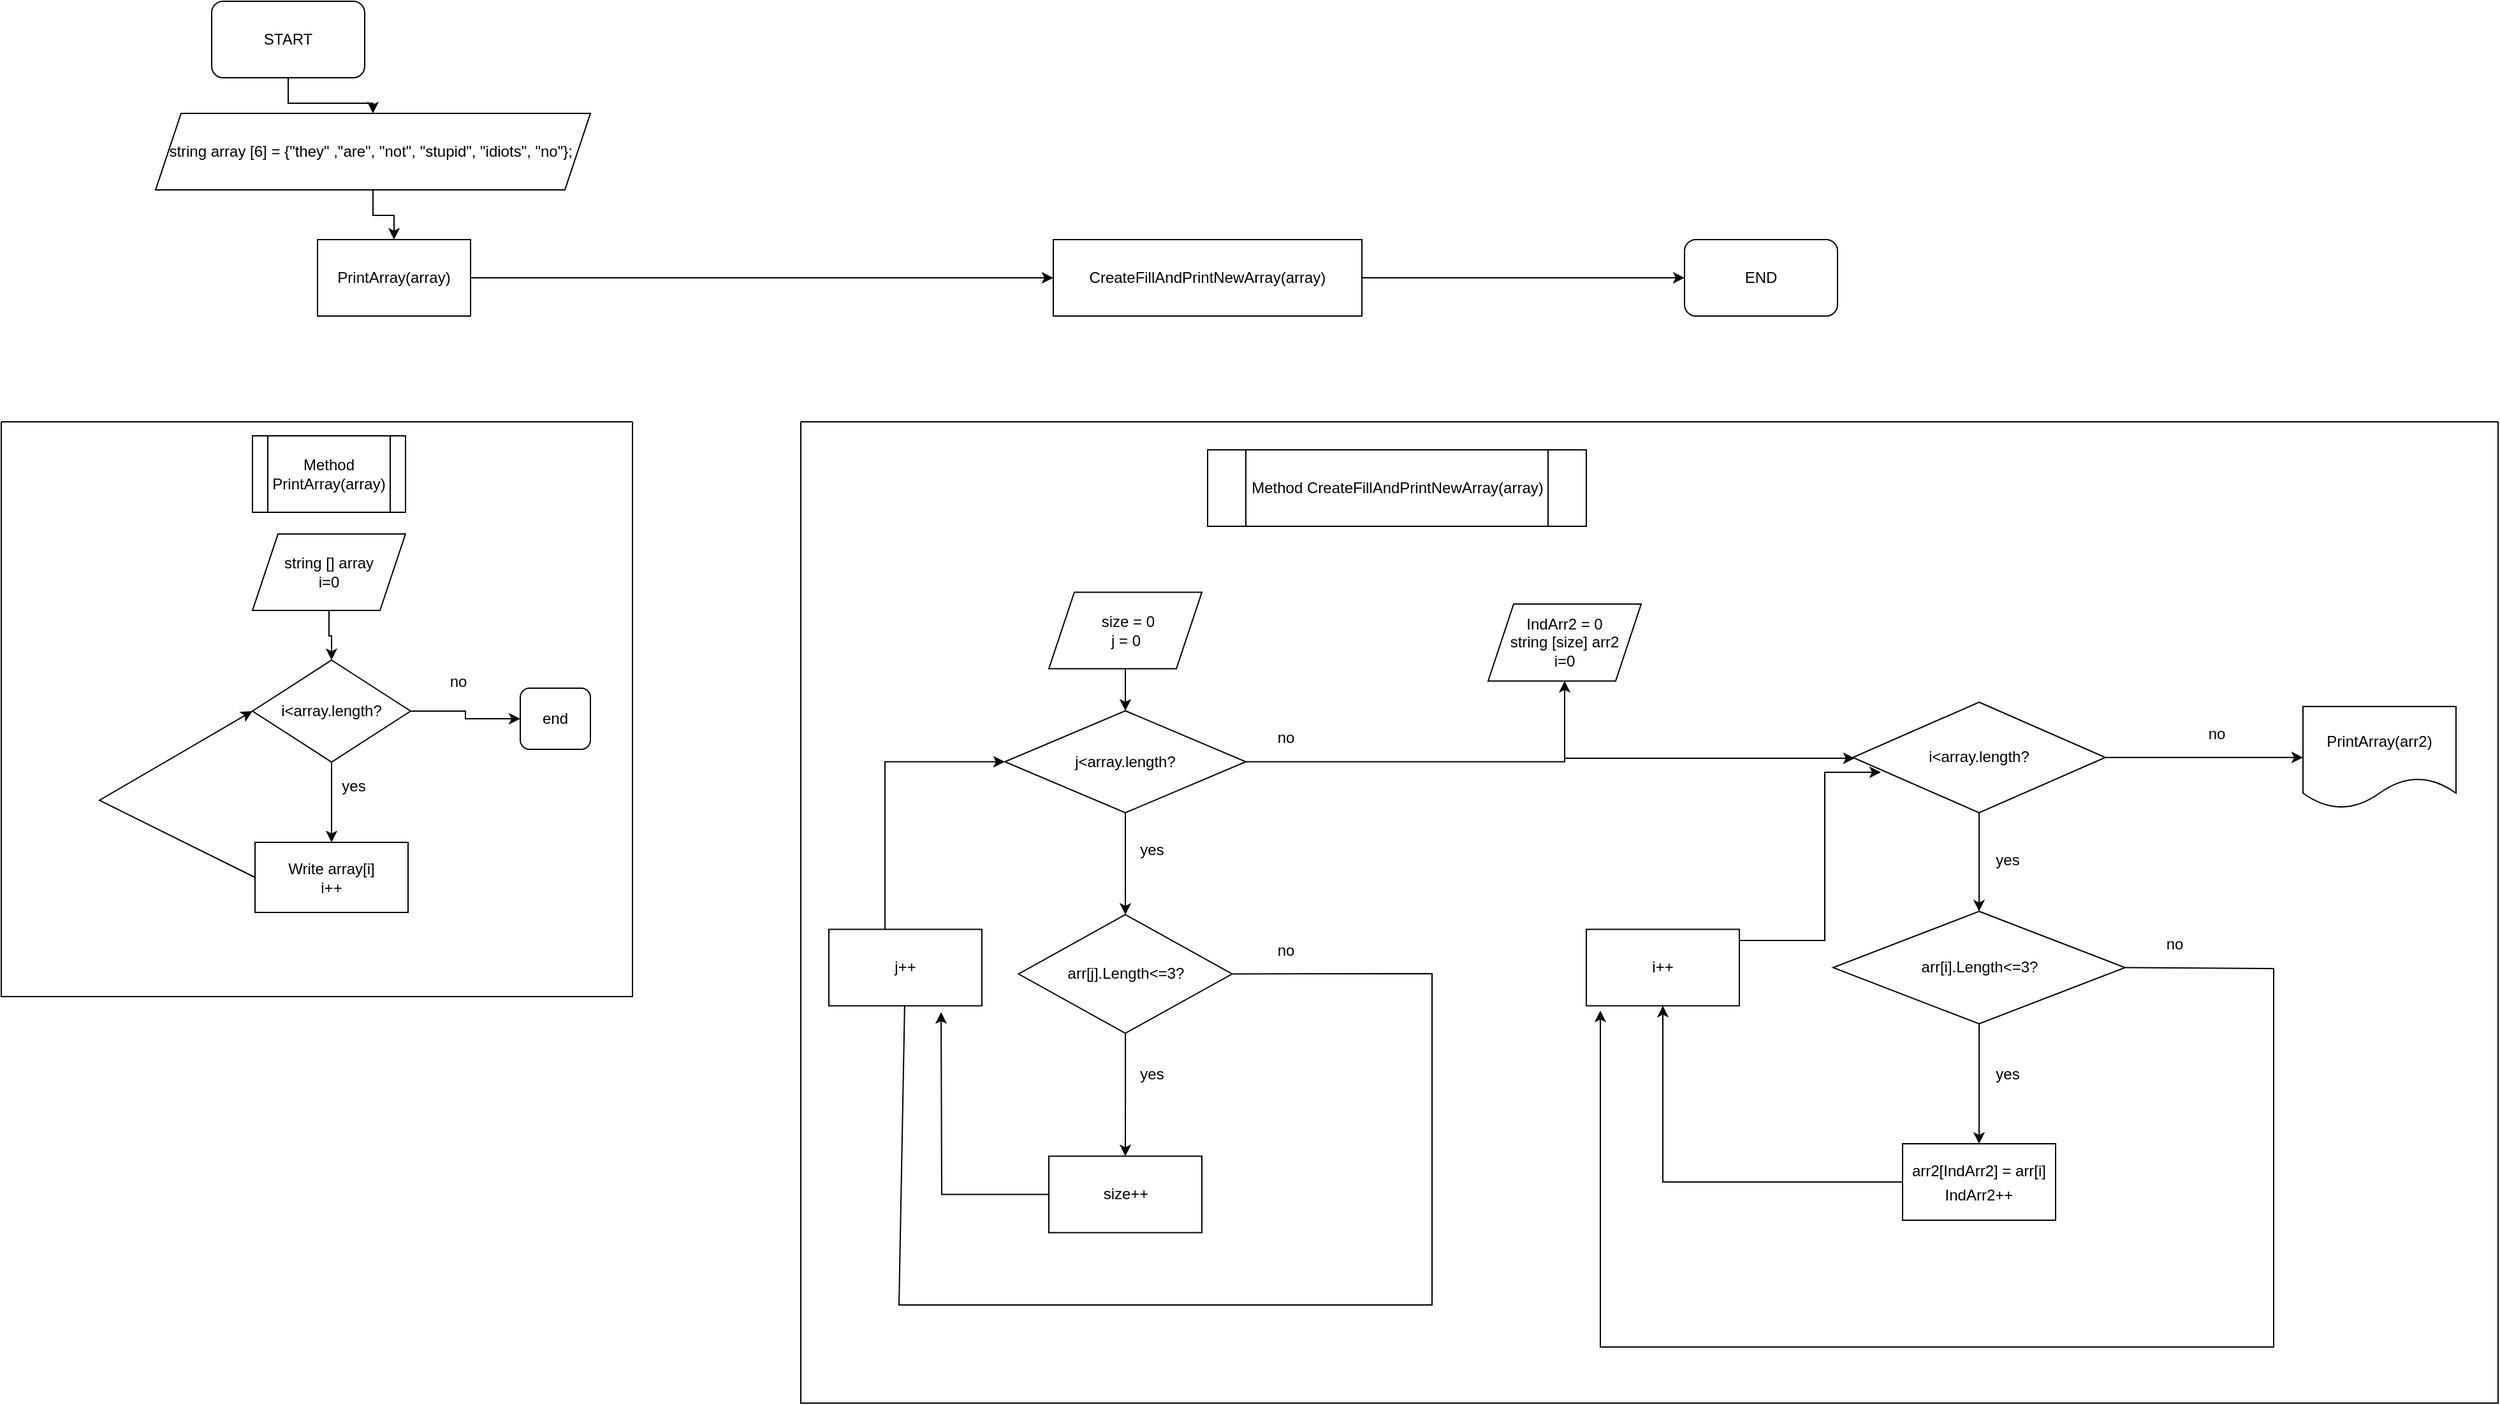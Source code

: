 <mxfile version="21.3.6" type="device">
  <diagram id="C5RBs43oDa-KdzZeNtuy" name="Page-1">
    <mxGraphModel dx="1469" dy="881" grid="1" gridSize="11" guides="1" tooltips="1" connect="1" arrows="1" fold="1" page="1" pageScale="1" pageWidth="3300" pageHeight="2339" math="0" shadow="0">
      <root>
        <mxCell id="WIyWlLk6GJQsqaUBKTNV-0" />
        <mxCell id="WIyWlLk6GJQsqaUBKTNV-1" parent="WIyWlLk6GJQsqaUBKTNV-0" />
        <mxCell id="5X2I-gzt8t5ni0eGybi9-255" style="edgeStyle=orthogonalEdgeStyle;rounded=0;orthogonalLoop=1;jettySize=auto;html=1;entryX=0.5;entryY=0;entryDx=0;entryDy=0;" edge="1" parent="WIyWlLk6GJQsqaUBKTNV-1" source="5X2I-gzt8t5ni0eGybi9-253" target="5X2I-gzt8t5ni0eGybi9-254">
          <mxGeometry relative="1" as="geometry" />
        </mxCell>
        <mxCell id="5X2I-gzt8t5ni0eGybi9-253" value="START" style="rounded=1;whiteSpace=wrap;html=1;" vertex="1" parent="WIyWlLk6GJQsqaUBKTNV-1">
          <mxGeometry x="396" y="33" width="120" height="60" as="geometry" />
        </mxCell>
        <mxCell id="5X2I-gzt8t5ni0eGybi9-257" style="edgeStyle=orthogonalEdgeStyle;rounded=0;orthogonalLoop=1;jettySize=auto;html=1;entryX=0.5;entryY=0;entryDx=0;entryDy=0;" edge="1" parent="WIyWlLk6GJQsqaUBKTNV-1" source="5X2I-gzt8t5ni0eGybi9-254" target="5X2I-gzt8t5ni0eGybi9-256">
          <mxGeometry relative="1" as="geometry" />
        </mxCell>
        <mxCell id="5X2I-gzt8t5ni0eGybi9-254" value="string array [6] =&amp;nbsp;{&quot;they&quot; ,&quot;are&quot;, &quot;not&quot;, &quot;stupid&quot;, &quot;idiots&quot;, &quot;no&quot;};&amp;nbsp;" style="shape=parallelogram;perimeter=parallelogramPerimeter;whiteSpace=wrap;html=1;fixedSize=1;" vertex="1" parent="WIyWlLk6GJQsqaUBKTNV-1">
          <mxGeometry x="352" y="121" width="341" height="60" as="geometry" />
        </mxCell>
        <mxCell id="5X2I-gzt8t5ni0eGybi9-286" style="edgeStyle=orthogonalEdgeStyle;rounded=0;orthogonalLoop=1;jettySize=auto;html=1;entryX=0;entryY=0.5;entryDx=0;entryDy=0;" edge="1" parent="WIyWlLk6GJQsqaUBKTNV-1" source="5X2I-gzt8t5ni0eGybi9-256" target="5X2I-gzt8t5ni0eGybi9-285">
          <mxGeometry relative="1" as="geometry" />
        </mxCell>
        <mxCell id="5X2I-gzt8t5ni0eGybi9-256" value="PrintArray(array)" style="rounded=0;whiteSpace=wrap;html=1;" vertex="1" parent="WIyWlLk6GJQsqaUBKTNV-1">
          <mxGeometry x="479" y="220" width="120" height="60" as="geometry" />
        </mxCell>
        <mxCell id="5X2I-gzt8t5ni0eGybi9-258" value="" style="swimlane;startSize=0;" vertex="1" parent="WIyWlLk6GJQsqaUBKTNV-1">
          <mxGeometry x="231" y="363" width="495" height="451" as="geometry">
            <mxRectangle x="-55" y="319" width="55" height="44" as="alternateBounds" />
          </mxGeometry>
        </mxCell>
        <mxCell id="5X2I-gzt8t5ni0eGybi9-259" value="Method PrintArray(array)" style="shape=process;whiteSpace=wrap;html=1;backgroundOutline=1;" vertex="1" parent="5X2I-gzt8t5ni0eGybi9-258">
          <mxGeometry x="197" y="11" width="120" height="60" as="geometry" />
        </mxCell>
        <mxCell id="5X2I-gzt8t5ni0eGybi9-265" style="edgeStyle=orthogonalEdgeStyle;rounded=0;orthogonalLoop=1;jettySize=auto;html=1;entryX=0.5;entryY=0;entryDx=0;entryDy=0;" edge="1" parent="5X2I-gzt8t5ni0eGybi9-258" source="5X2I-gzt8t5ni0eGybi9-260" target="5X2I-gzt8t5ni0eGybi9-261">
          <mxGeometry relative="1" as="geometry" />
        </mxCell>
        <mxCell id="5X2I-gzt8t5ni0eGybi9-260" value="string [] array&lt;br&gt;i=0" style="shape=parallelogram;perimeter=parallelogramPerimeter;whiteSpace=wrap;html=1;fixedSize=1;" vertex="1" parent="5X2I-gzt8t5ni0eGybi9-258">
          <mxGeometry x="197" y="88" width="120" height="60" as="geometry" />
        </mxCell>
        <mxCell id="5X2I-gzt8t5ni0eGybi9-269" style="edgeStyle=orthogonalEdgeStyle;rounded=0;orthogonalLoop=1;jettySize=auto;html=1;entryX=0;entryY=0.5;entryDx=0;entryDy=0;" edge="1" parent="5X2I-gzt8t5ni0eGybi9-258" source="5X2I-gzt8t5ni0eGybi9-261" target="5X2I-gzt8t5ni0eGybi9-268">
          <mxGeometry relative="1" as="geometry" />
        </mxCell>
        <mxCell id="5X2I-gzt8t5ni0eGybi9-261" value="i&amp;lt;array.length?" style="rhombus;whiteSpace=wrap;html=1;" vertex="1" parent="5X2I-gzt8t5ni0eGybi9-258">
          <mxGeometry x="197" y="187" width="124" height="80" as="geometry" />
        </mxCell>
        <mxCell id="5X2I-gzt8t5ni0eGybi9-262" value="Write array[i]&lt;br&gt;i++" style="rounded=0;whiteSpace=wrap;html=1;" vertex="1" parent="5X2I-gzt8t5ni0eGybi9-258">
          <mxGeometry x="199" y="330" width="120" height="55" as="geometry" />
        </mxCell>
        <mxCell id="5X2I-gzt8t5ni0eGybi9-264" value="yes" style="text;html=1;align=center;verticalAlign=middle;resizable=0;points=[];autosize=1;strokeColor=none;fillColor=none;" vertex="1" parent="5X2I-gzt8t5ni0eGybi9-258">
          <mxGeometry x="253.5" y="269.5" width="44" height="33" as="geometry" />
        </mxCell>
        <mxCell id="5X2I-gzt8t5ni0eGybi9-268" value="end" style="rounded=1;whiteSpace=wrap;html=1;" vertex="1" parent="5X2I-gzt8t5ni0eGybi9-258">
          <mxGeometry x="407" y="209" width="55" height="48" as="geometry" />
        </mxCell>
        <mxCell id="5X2I-gzt8t5ni0eGybi9-281" value="" style="endArrow=classic;html=1;rounded=0;" edge="1" parent="5X2I-gzt8t5ni0eGybi9-258" source="5X2I-gzt8t5ni0eGybi9-261" target="5X2I-gzt8t5ni0eGybi9-262">
          <mxGeometry width="50" height="50" relative="1" as="geometry">
            <mxPoint x="232" y="319.5" as="sourcePoint" />
            <mxPoint x="282" y="269.5" as="targetPoint" />
          </mxGeometry>
        </mxCell>
        <mxCell id="5X2I-gzt8t5ni0eGybi9-283" value="" style="endArrow=classic;html=1;rounded=0;exitX=0;exitY=0.5;exitDx=0;exitDy=0;entryX=0;entryY=0.5;entryDx=0;entryDy=0;" edge="1" parent="5X2I-gzt8t5ni0eGybi9-258" source="5X2I-gzt8t5ni0eGybi9-262" target="5X2I-gzt8t5ni0eGybi9-261">
          <mxGeometry width="50" height="50" relative="1" as="geometry">
            <mxPoint x="132" y="369" as="sourcePoint" />
            <mxPoint x="182" y="319" as="targetPoint" />
            <Array as="points">
              <mxPoint x="77" y="297" />
            </Array>
          </mxGeometry>
        </mxCell>
        <mxCell id="5X2I-gzt8t5ni0eGybi9-270" value="no" style="text;html=1;align=center;verticalAlign=middle;resizable=0;points=[];autosize=1;strokeColor=none;fillColor=none;" vertex="1" parent="5X2I-gzt8t5ni0eGybi9-258">
          <mxGeometry x="341" y="187" width="33" height="33" as="geometry" />
        </mxCell>
        <mxCell id="5X2I-gzt8t5ni0eGybi9-284" style="edgeStyle=orthogonalEdgeStyle;rounded=0;orthogonalLoop=1;jettySize=auto;html=1;exitX=0.5;exitY=1;exitDx=0;exitDy=0;" edge="1" parent="WIyWlLk6GJQsqaUBKTNV-1" source="5X2I-gzt8t5ni0eGybi9-258" target="5X2I-gzt8t5ni0eGybi9-258">
          <mxGeometry relative="1" as="geometry" />
        </mxCell>
        <mxCell id="5X2I-gzt8t5ni0eGybi9-332" style="edgeStyle=orthogonalEdgeStyle;rounded=0;orthogonalLoop=1;jettySize=auto;html=1;entryX=0;entryY=0.5;entryDx=0;entryDy=0;" edge="1" parent="WIyWlLk6GJQsqaUBKTNV-1" source="5X2I-gzt8t5ni0eGybi9-285" target="5X2I-gzt8t5ni0eGybi9-331">
          <mxGeometry relative="1" as="geometry" />
        </mxCell>
        <mxCell id="5X2I-gzt8t5ni0eGybi9-285" value="&lt;div style=&quot;line-height: 19px;&quot;&gt;CreateFillAndPrintNewArray(array)&lt;/div&gt;" style="rounded=0;whiteSpace=wrap;html=1;" vertex="1" parent="WIyWlLk6GJQsqaUBKTNV-1">
          <mxGeometry x="1056" y="220" width="242" height="60" as="geometry" />
        </mxCell>
        <mxCell id="5X2I-gzt8t5ni0eGybi9-287" value="" style="swimlane;startSize=0;" vertex="1" parent="WIyWlLk6GJQsqaUBKTNV-1">
          <mxGeometry x="858" y="363" width="1331" height="770" as="geometry" />
        </mxCell>
        <mxCell id="5X2I-gzt8t5ni0eGybi9-288" value="Method CreateFillAndPrintNewArray(array)" style="shape=process;whiteSpace=wrap;html=1;backgroundOutline=1;" vertex="1" parent="5X2I-gzt8t5ni0eGybi9-287">
          <mxGeometry x="319" y="22" width="297" height="60" as="geometry" />
        </mxCell>
        <mxCell id="5X2I-gzt8t5ni0eGybi9-313" style="edgeStyle=orthogonalEdgeStyle;rounded=0;orthogonalLoop=1;jettySize=auto;html=1;" edge="1" parent="5X2I-gzt8t5ni0eGybi9-287" source="5X2I-gzt8t5ni0eGybi9-289" target="5X2I-gzt8t5ni0eGybi9-290">
          <mxGeometry relative="1" as="geometry" />
        </mxCell>
        <mxCell id="5X2I-gzt8t5ni0eGybi9-289" value="&amp;nbsp;size = 0&lt;br&gt;j = 0" style="shape=parallelogram;perimeter=parallelogramPerimeter;whiteSpace=wrap;html=1;fixedSize=1;" vertex="1" parent="5X2I-gzt8t5ni0eGybi9-287">
          <mxGeometry x="194.5" y="133.75" width="120" height="60" as="geometry" />
        </mxCell>
        <mxCell id="5X2I-gzt8t5ni0eGybi9-294" value="" style="edgeStyle=orthogonalEdgeStyle;rounded=0;orthogonalLoop=1;jettySize=auto;html=1;" edge="1" parent="5X2I-gzt8t5ni0eGybi9-287" source="5X2I-gzt8t5ni0eGybi9-290" target="5X2I-gzt8t5ni0eGybi9-293">
          <mxGeometry relative="1" as="geometry" />
        </mxCell>
        <mxCell id="5X2I-gzt8t5ni0eGybi9-311" style="edgeStyle=orthogonalEdgeStyle;rounded=0;orthogonalLoop=1;jettySize=auto;html=1;" edge="1" parent="5X2I-gzt8t5ni0eGybi9-287" source="5X2I-gzt8t5ni0eGybi9-290" target="5X2I-gzt8t5ni0eGybi9-310">
          <mxGeometry relative="1" as="geometry">
            <Array as="points">
              <mxPoint x="599" y="267" />
            </Array>
          </mxGeometry>
        </mxCell>
        <mxCell id="5X2I-gzt8t5ni0eGybi9-290" value="j&amp;lt;array.length?" style="rhombus;whiteSpace=wrap;html=1;" vertex="1" parent="5X2I-gzt8t5ni0eGybi9-287">
          <mxGeometry x="160" y="226.75" width="189" height="80" as="geometry" />
        </mxCell>
        <mxCell id="5X2I-gzt8t5ni0eGybi9-296" value="" style="edgeStyle=orthogonalEdgeStyle;rounded=0;orthogonalLoop=1;jettySize=auto;html=1;" edge="1" parent="5X2I-gzt8t5ni0eGybi9-287" source="5X2I-gzt8t5ni0eGybi9-293" target="5X2I-gzt8t5ni0eGybi9-295">
          <mxGeometry relative="1" as="geometry" />
        </mxCell>
        <mxCell id="5X2I-gzt8t5ni0eGybi9-293" value="&lt;div style=&quot;line-height: 19px;&quot;&gt;arr[j].Length&amp;lt;=3?&lt;/div&gt;" style="rhombus;whiteSpace=wrap;html=1;" vertex="1" parent="5X2I-gzt8t5ni0eGybi9-287">
          <mxGeometry x="170.75" y="386.75" width="167.5" height="93" as="geometry" />
        </mxCell>
        <mxCell id="5X2I-gzt8t5ni0eGybi9-300" value="" style="edgeStyle=orthogonalEdgeStyle;rounded=0;orthogonalLoop=1;jettySize=auto;html=1;" edge="1" parent="5X2I-gzt8t5ni0eGybi9-287" source="5X2I-gzt8t5ni0eGybi9-295">
          <mxGeometry relative="1" as="geometry">
            <mxPoint x="110.0" y="463.25" as="targetPoint" />
          </mxGeometry>
        </mxCell>
        <mxCell id="5X2I-gzt8t5ni0eGybi9-295" value="size++" style="whiteSpace=wrap;html=1;" vertex="1" parent="5X2I-gzt8t5ni0eGybi9-287">
          <mxGeometry x="194.5" y="576.25" width="120" height="60" as="geometry" />
        </mxCell>
        <mxCell id="5X2I-gzt8t5ni0eGybi9-302" style="edgeStyle=orthogonalEdgeStyle;rounded=0;orthogonalLoop=1;jettySize=auto;html=1;entryX=0;entryY=0.5;entryDx=0;entryDy=0;" edge="1" parent="5X2I-gzt8t5ni0eGybi9-287" source="5X2I-gzt8t5ni0eGybi9-299" target="5X2I-gzt8t5ni0eGybi9-290">
          <mxGeometry relative="1" as="geometry">
            <Array as="points">
              <mxPoint x="66" y="267" />
            </Array>
          </mxGeometry>
        </mxCell>
        <mxCell id="5X2I-gzt8t5ni0eGybi9-299" value="j++" style="whiteSpace=wrap;html=1;" vertex="1" parent="5X2I-gzt8t5ni0eGybi9-287">
          <mxGeometry x="22" y="398.25" width="120" height="60" as="geometry" />
        </mxCell>
        <mxCell id="5X2I-gzt8t5ni0eGybi9-307" value="" style="endArrow=none;html=1;rounded=0;entryX=1;entryY=0.5;entryDx=0;entryDy=0;" edge="1" parent="5X2I-gzt8t5ni0eGybi9-287" source="5X2I-gzt8t5ni0eGybi9-299" target="5X2I-gzt8t5ni0eGybi9-293">
          <mxGeometry width="50" height="50" relative="1" as="geometry">
            <mxPoint x="297" y="380" as="sourcePoint" />
            <mxPoint x="347" y="330" as="targetPoint" />
            <Array as="points">
              <mxPoint x="77" y="693" />
              <mxPoint x="495" y="693" />
              <mxPoint x="495" y="433" />
            </Array>
          </mxGeometry>
        </mxCell>
        <mxCell id="5X2I-gzt8t5ni0eGybi9-315" value="" style="edgeStyle=orthogonalEdgeStyle;rounded=0;orthogonalLoop=1;jettySize=auto;html=1;" edge="1" parent="5X2I-gzt8t5ni0eGybi9-287" source="5X2I-gzt8t5ni0eGybi9-310" target="5X2I-gzt8t5ni0eGybi9-314">
          <mxGeometry relative="1" as="geometry">
            <Array as="points">
              <mxPoint x="599" y="264" />
            </Array>
          </mxGeometry>
        </mxCell>
        <mxCell id="5X2I-gzt8t5ni0eGybi9-310" value="IndArr2 = 0&lt;br&gt;string [size] arr2&lt;br&gt;i=0" style="shape=parallelogram;perimeter=parallelogramPerimeter;whiteSpace=wrap;html=1;fixedSize=1;" vertex="1" parent="5X2I-gzt8t5ni0eGybi9-287">
          <mxGeometry x="539" y="143" width="120" height="60.38" as="geometry" />
        </mxCell>
        <mxCell id="5X2I-gzt8t5ni0eGybi9-312" value="no" style="text;html=1;align=center;verticalAlign=middle;resizable=0;points=[];autosize=1;strokeColor=none;fillColor=none;" vertex="1" parent="5X2I-gzt8t5ni0eGybi9-287">
          <mxGeometry x="363" y="231" width="33" height="33" as="geometry" />
        </mxCell>
        <mxCell id="5X2I-gzt8t5ni0eGybi9-297" value="yes" style="text;html=1;align=center;verticalAlign=middle;resizable=0;points=[];autosize=1;strokeColor=none;fillColor=none;" vertex="1" parent="5X2I-gzt8t5ni0eGybi9-287">
          <mxGeometry x="253" y="319" width="44" height="33" as="geometry" />
        </mxCell>
        <mxCell id="5X2I-gzt8t5ni0eGybi9-298" value="yes" style="text;html=1;align=center;verticalAlign=middle;resizable=0;points=[];autosize=1;strokeColor=none;fillColor=none;" vertex="1" parent="5X2I-gzt8t5ni0eGybi9-287">
          <mxGeometry x="253" y="495" width="44" height="33" as="geometry" />
        </mxCell>
        <mxCell id="5X2I-gzt8t5ni0eGybi9-308" value="no" style="text;html=1;align=center;verticalAlign=middle;resizable=0;points=[];autosize=1;strokeColor=none;fillColor=none;" vertex="1" parent="5X2I-gzt8t5ni0eGybi9-287">
          <mxGeometry x="363" y="398.25" width="33" height="33" as="geometry" />
        </mxCell>
        <mxCell id="5X2I-gzt8t5ni0eGybi9-317" value="" style="edgeStyle=orthogonalEdgeStyle;rounded=0;orthogonalLoop=1;jettySize=auto;html=1;" edge="1" parent="5X2I-gzt8t5ni0eGybi9-287" source="5X2I-gzt8t5ni0eGybi9-314" target="5X2I-gzt8t5ni0eGybi9-316">
          <mxGeometry relative="1" as="geometry" />
        </mxCell>
        <mxCell id="5X2I-gzt8t5ni0eGybi9-333" style="edgeStyle=orthogonalEdgeStyle;rounded=0;orthogonalLoop=1;jettySize=auto;html=1;entryX=0;entryY=0.5;entryDx=0;entryDy=0;" edge="1" parent="5X2I-gzt8t5ni0eGybi9-287" source="5X2I-gzt8t5ni0eGybi9-314" target="5X2I-gzt8t5ni0eGybi9-329">
          <mxGeometry relative="1" as="geometry" />
        </mxCell>
        <mxCell id="5X2I-gzt8t5ni0eGybi9-314" value="i&amp;lt;array.length?" style="rhombus;whiteSpace=wrap;html=1;" vertex="1" parent="5X2I-gzt8t5ni0eGybi9-287">
          <mxGeometry x="825" y="220" width="198" height="86.75" as="geometry" />
        </mxCell>
        <mxCell id="5X2I-gzt8t5ni0eGybi9-319" value="" style="edgeStyle=orthogonalEdgeStyle;rounded=0;orthogonalLoop=1;jettySize=auto;html=1;" edge="1" parent="5X2I-gzt8t5ni0eGybi9-287" source="5X2I-gzt8t5ni0eGybi9-316" target="5X2I-gzt8t5ni0eGybi9-318">
          <mxGeometry relative="1" as="geometry" />
        </mxCell>
        <mxCell id="5X2I-gzt8t5ni0eGybi9-316" value="arr[i].Length&amp;lt;=3?" style="rhombus;whiteSpace=wrap;html=1;" vertex="1" parent="5X2I-gzt8t5ni0eGybi9-287">
          <mxGeometry x="809.5" y="384.13" width="229" height="88.25" as="geometry" />
        </mxCell>
        <mxCell id="5X2I-gzt8t5ni0eGybi9-322" value="" style="edgeStyle=orthogonalEdgeStyle;rounded=0;orthogonalLoop=1;jettySize=auto;html=1;" edge="1" parent="5X2I-gzt8t5ni0eGybi9-287" source="5X2I-gzt8t5ni0eGybi9-318" target="5X2I-gzt8t5ni0eGybi9-321">
          <mxGeometry relative="1" as="geometry" />
        </mxCell>
        <mxCell id="5X2I-gzt8t5ni0eGybi9-318" value="&lt;div style=&quot;line-height: 19px;&quot;&gt;arr2[IndArr2] = arr[i]&lt;/div&gt;&lt;div style=&quot;line-height: 19px;&quot;&gt;&lt;div style=&quot;line-height: 19px;&quot;&gt;IndArr2++&lt;/div&gt;&lt;/div&gt;" style="whiteSpace=wrap;html=1;" vertex="1" parent="5X2I-gzt8t5ni0eGybi9-287">
          <mxGeometry x="864" y="566.505" width="120" height="60" as="geometry" />
        </mxCell>
        <mxCell id="5X2I-gzt8t5ni0eGybi9-323" style="edgeStyle=orthogonalEdgeStyle;rounded=0;orthogonalLoop=1;jettySize=auto;html=1;entryX=0.111;entryY=0.634;entryDx=0;entryDy=0;entryPerimeter=0;" edge="1" parent="5X2I-gzt8t5ni0eGybi9-287" source="5X2I-gzt8t5ni0eGybi9-321" target="5X2I-gzt8t5ni0eGybi9-314">
          <mxGeometry relative="1" as="geometry">
            <Array as="points">
              <mxPoint x="803" y="407" />
              <mxPoint x="803" y="275" />
            </Array>
          </mxGeometry>
        </mxCell>
        <mxCell id="5X2I-gzt8t5ni0eGybi9-321" value="i++" style="whiteSpace=wrap;html=1;" vertex="1" parent="5X2I-gzt8t5ni0eGybi9-287">
          <mxGeometry x="616" y="398.245" width="120" height="60" as="geometry" />
        </mxCell>
        <mxCell id="5X2I-gzt8t5ni0eGybi9-326" value="yes" style="text;html=1;align=center;verticalAlign=middle;resizable=0;points=[];autosize=1;strokeColor=none;fillColor=none;" vertex="1" parent="5X2I-gzt8t5ni0eGybi9-287">
          <mxGeometry x="924" y="327" width="44" height="33" as="geometry" />
        </mxCell>
        <mxCell id="5X2I-gzt8t5ni0eGybi9-327" value="yes" style="text;html=1;align=center;verticalAlign=middle;resizable=0;points=[];autosize=1;strokeColor=none;fillColor=none;" vertex="1" parent="5X2I-gzt8t5ni0eGybi9-287">
          <mxGeometry x="924" y="495" width="44" height="33" as="geometry" />
        </mxCell>
        <mxCell id="5X2I-gzt8t5ni0eGybi9-329" value="PrintArray(arr2)" style="shape=document;whiteSpace=wrap;html=1;boundedLbl=1;" vertex="1" parent="5X2I-gzt8t5ni0eGybi9-287">
          <mxGeometry x="1178" y="223.38" width="120" height="80" as="geometry" />
        </mxCell>
        <mxCell id="5X2I-gzt8t5ni0eGybi9-335" value="" style="endArrow=classic;html=1;rounded=0;exitX=1;exitY=0.5;exitDx=0;exitDy=0;" edge="1" parent="5X2I-gzt8t5ni0eGybi9-287" source="5X2I-gzt8t5ni0eGybi9-316">
          <mxGeometry width="50" height="50" relative="1" as="geometry">
            <mxPoint x="352" y="237" as="sourcePoint" />
            <mxPoint x="627" y="462" as="targetPoint" />
            <Array as="points">
              <mxPoint x="1155" y="429" />
              <mxPoint x="1155" y="605" />
              <mxPoint x="1155" y="726" />
              <mxPoint x="1039" y="726" />
              <mxPoint x="627" y="726" />
              <mxPoint x="627" y="484" />
            </Array>
          </mxGeometry>
        </mxCell>
        <mxCell id="5X2I-gzt8t5ni0eGybi9-331" value="END" style="rounded=1;whiteSpace=wrap;html=1;" vertex="1" parent="WIyWlLk6GJQsqaUBKTNV-1">
          <mxGeometry x="1551" y="220" width="120" height="60" as="geometry" />
        </mxCell>
        <mxCell id="5X2I-gzt8t5ni0eGybi9-334" value="no" style="text;html=1;align=center;verticalAlign=middle;resizable=0;points=[];autosize=1;strokeColor=none;fillColor=none;" vertex="1" parent="WIyWlLk6GJQsqaUBKTNV-1">
          <mxGeometry x="1951" y="591" width="33" height="33" as="geometry" />
        </mxCell>
        <mxCell id="5X2I-gzt8t5ni0eGybi9-336" value="no" style="text;html=1;align=center;verticalAlign=middle;resizable=0;points=[];autosize=1;strokeColor=none;fillColor=none;" vertex="1" parent="WIyWlLk6GJQsqaUBKTNV-1">
          <mxGeometry x="1918" y="756" width="33" height="33" as="geometry" />
        </mxCell>
      </root>
    </mxGraphModel>
  </diagram>
</mxfile>
